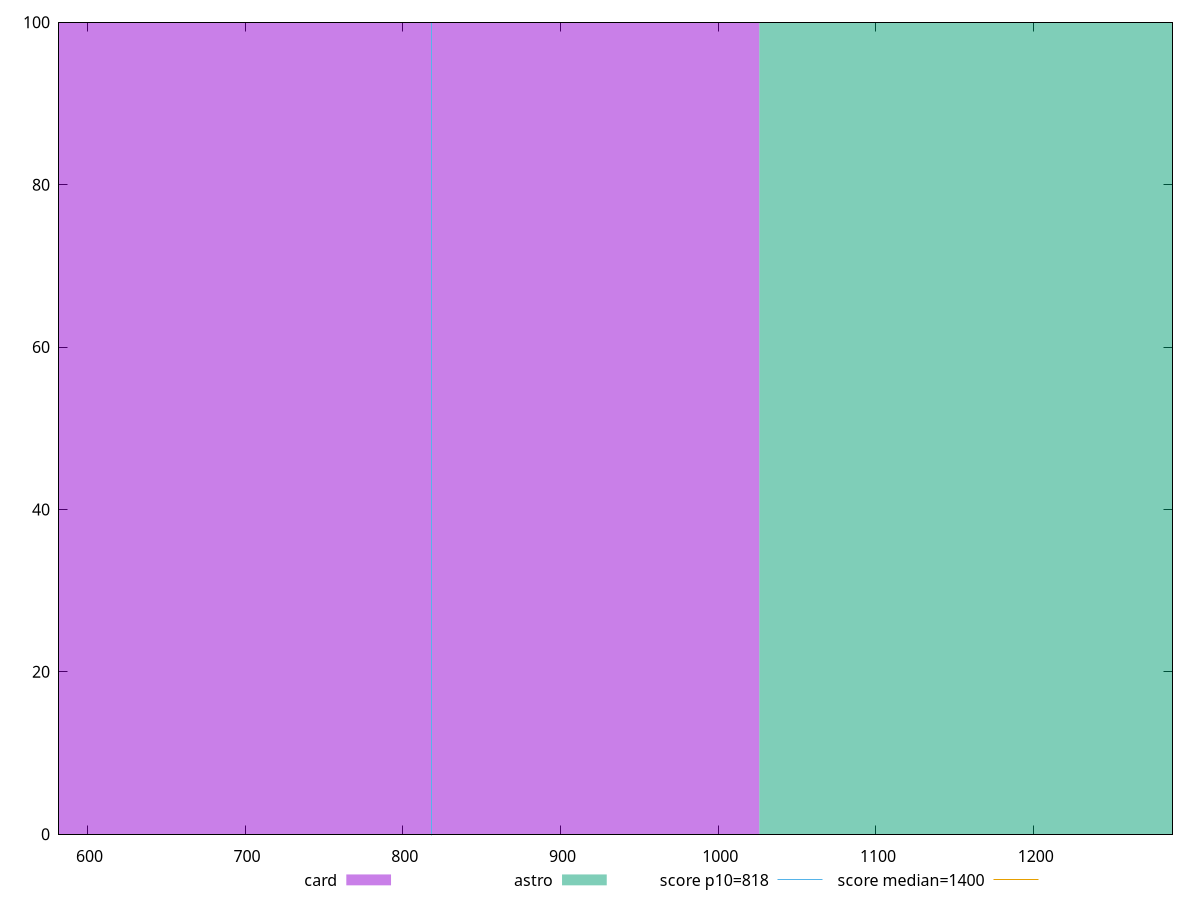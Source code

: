 reset

$card <<EOF
684.0140788902843 100
EOF

$astro <<EOF
1368.0281577805686 100
EOF

set key outside below
set boxwidth 684.0140788902843
set xrange [582:1288]
set yrange [0:100]
set trange [0:100]
set style fill transparent solid 0.5 noborder

set parametric
set terminal svg size 640, 500 enhanced background rgb 'white'
set output "reports/report_00028_2021-02-24T12-49-42.674Z/dom-size/comparison/histogram/2_vs_3.svg"

plot $card title "card" with boxes, \
     $astro title "astro" with boxes, \
     818,t title "score p10=818", \
     1400,t title "score median=1400"

reset
